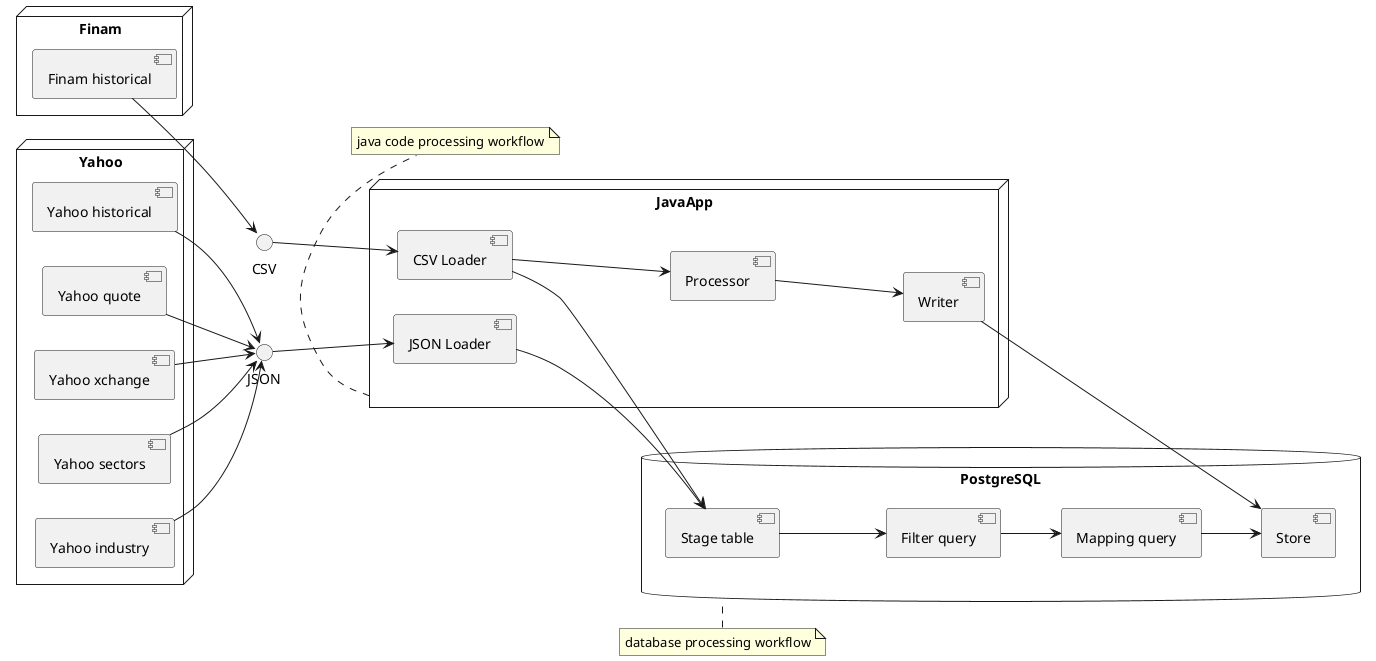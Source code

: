 @startuml
left to right direction
'top to bottom direction


node "Finam" {
    [Finam historical]
}
node "Yahoo" {
    [Yahoo historical]
    [Yahoo quote]
    [Yahoo xchange]
    [Yahoo sectors]
    [Yahoo industry]
}


interface CSV
interface JSON

[Finam historical]-down-> CSV
[Yahoo historical]-down->JSON
[Yahoo quote]-down->JSON
[Yahoo xchange]-down->JSON
[Yahoo sectors]-down->JSON
[Yahoo industry]-down->JSON

database "PostgreSQL" {
  [Stage table]
  [Filter query]
  [Mapping query]  
  [Store]
}

[Stage table]-down->[Filter query]
[Filter query]-down->[Mapping query]
[Mapping query]-down->[Store]

note top of PostgreSQL: database processing workflow

node "JavaApp"{
  [CSV Loader]
  [JSON Loader]
  [Processor]
  [Writer]
}

note bottom of JavaApp: java code processing workflow

CSV-down->[CSV Loader]
JSON-down->[JSON Loader]

[CSV Loader]-down->[Stage table]
[JSON Loader]-down->[Stage table]

[CSV Loader]-down->[Processor]
[Processor]-down->[Writer]
[Writer]-down->[Store]

@enduml